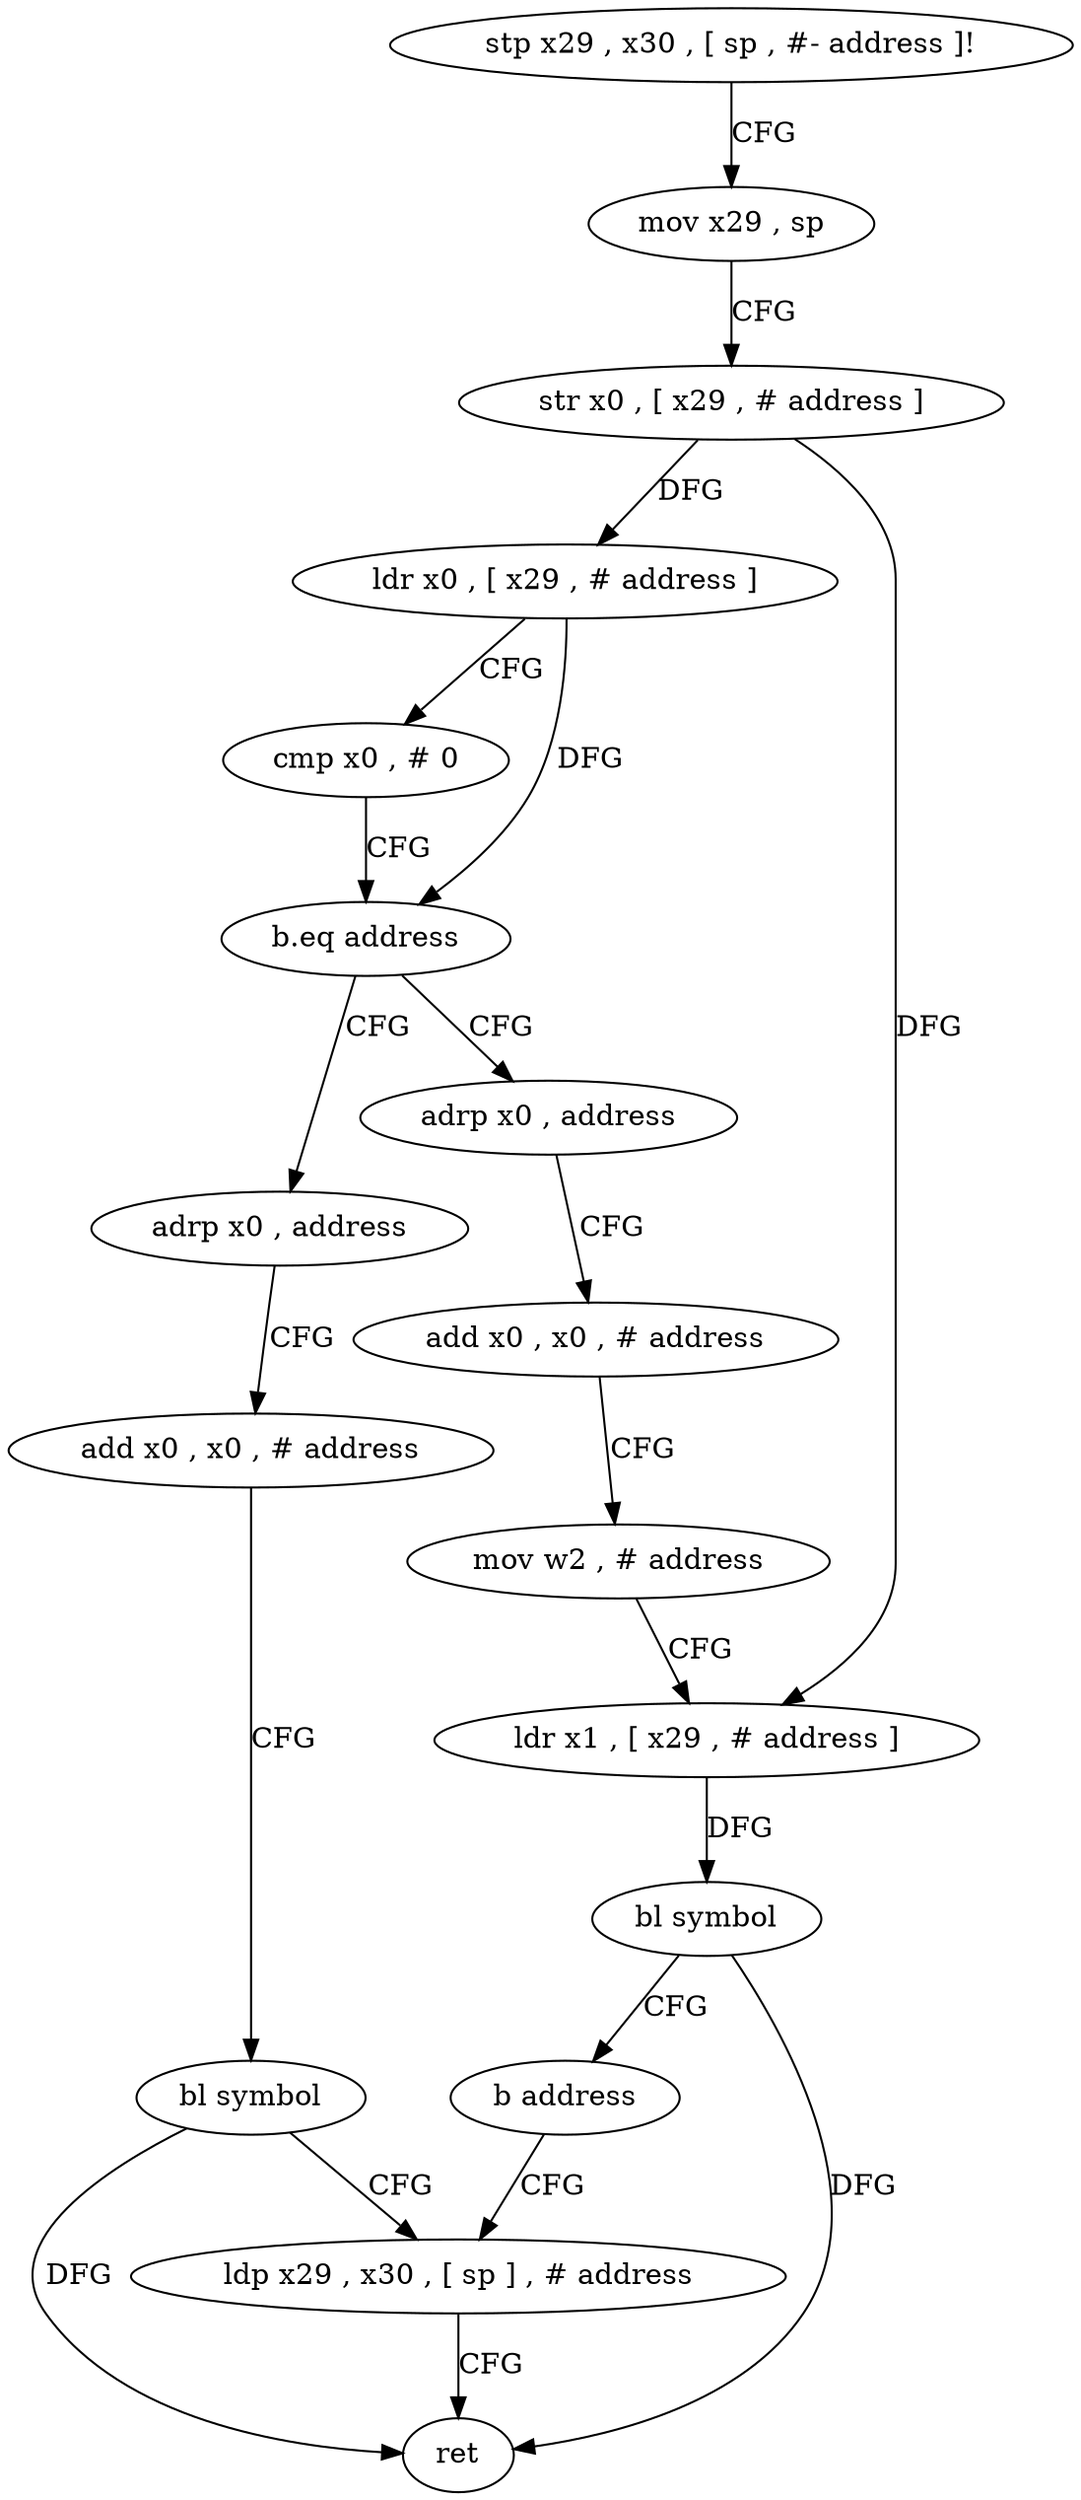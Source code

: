 digraph "func" {
"4484216" [label = "stp x29 , x30 , [ sp , #- address ]!" ]
"4484220" [label = "mov x29 , sp" ]
"4484224" [label = "str x0 , [ x29 , # address ]" ]
"4484228" [label = "ldr x0 , [ x29 , # address ]" ]
"4484232" [label = "cmp x0 , # 0" ]
"4484236" [label = "b.eq address" ]
"4484264" [label = "adrp x0 , address" ]
"4484240" [label = "adrp x0 , address" ]
"4484268" [label = "add x0 , x0 , # address" ]
"4484272" [label = "bl symbol" ]
"4484276" [label = "ldp x29 , x30 , [ sp ] , # address" ]
"4484244" [label = "add x0 , x0 , # address" ]
"4484248" [label = "mov w2 , # address" ]
"4484252" [label = "ldr x1 , [ x29 , # address ]" ]
"4484256" [label = "bl symbol" ]
"4484260" [label = "b address" ]
"4484280" [label = "ret" ]
"4484216" -> "4484220" [ label = "CFG" ]
"4484220" -> "4484224" [ label = "CFG" ]
"4484224" -> "4484228" [ label = "DFG" ]
"4484224" -> "4484252" [ label = "DFG" ]
"4484228" -> "4484232" [ label = "CFG" ]
"4484228" -> "4484236" [ label = "DFG" ]
"4484232" -> "4484236" [ label = "CFG" ]
"4484236" -> "4484264" [ label = "CFG" ]
"4484236" -> "4484240" [ label = "CFG" ]
"4484264" -> "4484268" [ label = "CFG" ]
"4484240" -> "4484244" [ label = "CFG" ]
"4484268" -> "4484272" [ label = "CFG" ]
"4484272" -> "4484276" [ label = "CFG" ]
"4484272" -> "4484280" [ label = "DFG" ]
"4484276" -> "4484280" [ label = "CFG" ]
"4484244" -> "4484248" [ label = "CFG" ]
"4484248" -> "4484252" [ label = "CFG" ]
"4484252" -> "4484256" [ label = "DFG" ]
"4484256" -> "4484260" [ label = "CFG" ]
"4484256" -> "4484280" [ label = "DFG" ]
"4484260" -> "4484276" [ label = "CFG" ]
}
